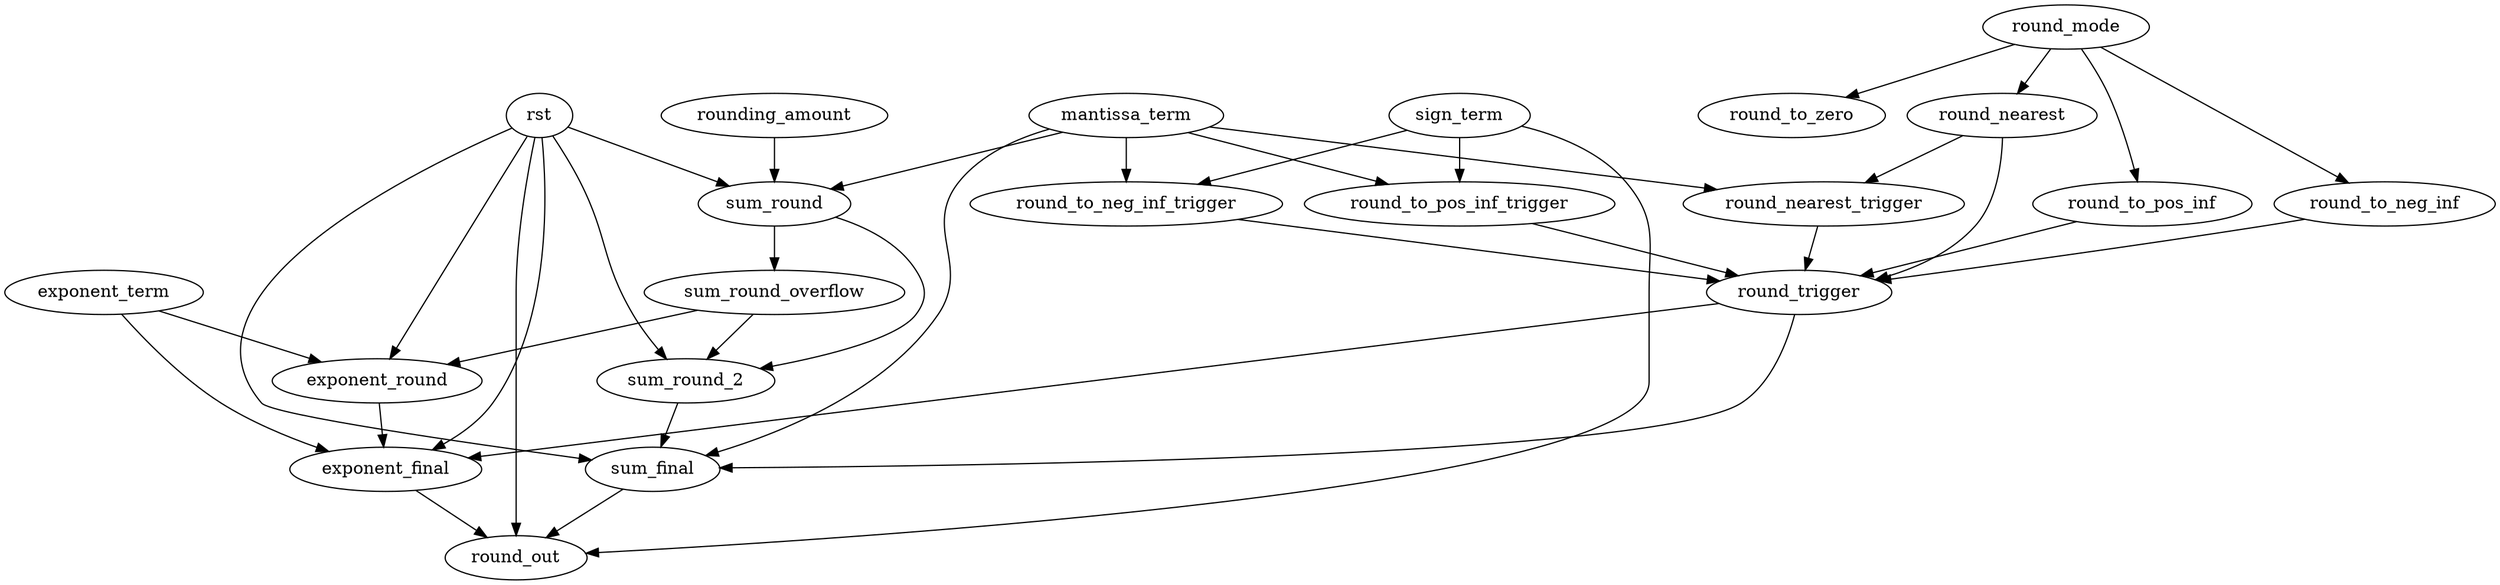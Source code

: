 strict digraph "" {
	round_nearest_trigger -> round_trigger	 [weight=1.0];
	sum_final -> round_out	 [weight=1.0];
	round_trigger -> sum_final	 [weight=1.0];
	round_trigger -> exponent_final	 [weight=1.0];
	round_mode -> round_to_zero	 [weight=1.0];
	round_mode -> round_nearest	 [weight=1.0];
	round_mode -> round_to_pos_inf	 [weight=1.0];
	round_mode -> round_to_neg_inf	 [weight=1.0];
	round_nearest -> round_nearest_trigger	 [weight=1.0];
	round_nearest -> round_trigger	 [weight=1.0];
	sum_round_2 -> sum_final	 [weight=1.0];
	mantissa_term -> round_nearest_trigger	 [weight=1.0];
	mantissa_term -> sum_final	 [weight=1.0];
	mantissa_term -> round_to_neg_inf_trigger	 [weight=1.0];
	mantissa_term -> round_to_pos_inf_trigger	 [weight=1.0];
	mantissa_term -> sum_round	 [weight=1.0];
	round_to_neg_inf_trigger -> round_trigger	 [weight=1.0];
	exponent_term -> exponent_round	 [weight=1.0];
	exponent_term -> exponent_final	 [weight=1.0];
	rounding_amount -> sum_round	 [weight=1.0];
	exponent_round -> exponent_final	 [weight=1.0];
	round_to_pos_inf -> round_trigger	 [weight=1.0];
	rst -> sum_final	 [weight=2.0];
	rst -> sum_round_2	 [weight=2.0];
	rst -> exponent_round	 [weight=2.0];
	rst -> round_out	 [weight=2.0];
	rst -> sum_round	 [weight=2.0];
	rst -> exponent_final	 [weight=2.0];
	sign_term -> round_to_neg_inf_trigger	 [weight=1.0];
	sign_term -> round_to_pos_inf_trigger	 [weight=1.0];
	sign_term -> round_out	 [weight=1.0];
	round_to_pos_inf_trigger -> round_trigger	 [weight=1.0];
	sum_round_overflow -> sum_round_2	 [weight=1.0];
	sum_round_overflow -> exponent_round	 [weight=1.0];
	sum_round -> sum_round_2	 [weight=1.0];
	sum_round -> sum_round_overflow	 [weight=1.0];
	exponent_final -> round_out	 [weight=1.0];
	round_to_neg_inf -> round_trigger	 [weight=1.0];
}
